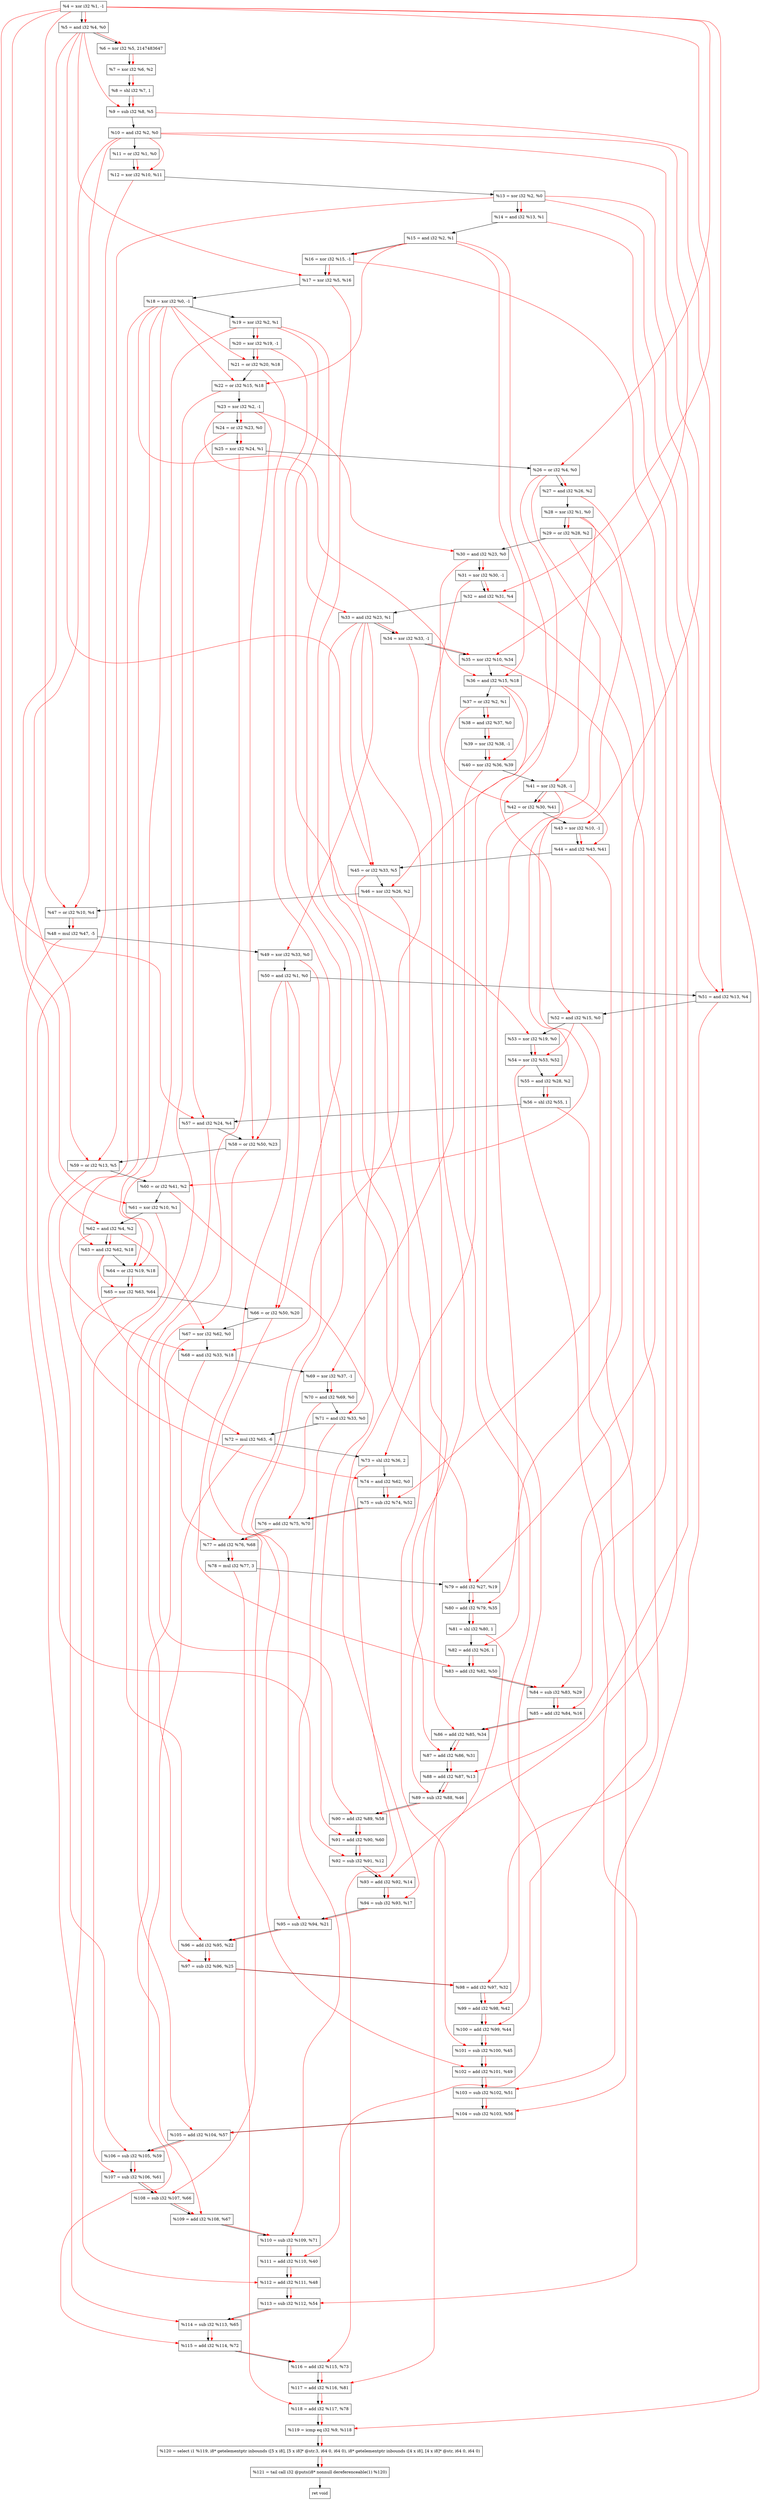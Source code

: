 digraph "DFG for'crackme' function" {
	Node0x139f2b0[shape=record, label="  %4 = xor i32 %1, -1"];
	Node0x139f370[shape=record, label="  %5 = and i32 %4, %0"];
	Node0x139f3e0[shape=record, label="  %6 = xor i32 %5, 2147483647"];
	Node0x139f450[shape=record, label="  %7 = xor i32 %6, %2"];
	Node0x139f4f0[shape=record, label="  %8 = shl i32 %7, 1"];
	Node0x139f560[shape=record, label="  %9 = sub i32 %8, %5"];
	Node0x139f5d0[shape=record, label="  %10 = and i32 %2, %0"];
	Node0x139f640[shape=record, label="  %11 = or i32 %1, %0"];
	Node0x139f6b0[shape=record, label="  %12 = xor i32 %10, %11"];
	Node0x139f720[shape=record, label="  %13 = xor i32 %2, %0"];
	Node0x139f790[shape=record, label="  %14 = and i32 %13, %1"];
	Node0x139f800[shape=record, label="  %15 = and i32 %2, %1"];
	Node0x139f870[shape=record, label="  %16 = xor i32 %15, -1"];
	Node0x139f8e0[shape=record, label="  %17 = xor i32 %5, %16"];
	Node0x139f950[shape=record, label="  %18 = xor i32 %0, -1"];
	Node0x139f9c0[shape=record, label="  %19 = xor i32 %2, %1"];
	Node0x139fa30[shape=record, label="  %20 = xor i32 %19, -1"];
	Node0x139faa0[shape=record, label="  %21 = or i32 %20, %18"];
	Node0x139fb10[shape=record, label="  %22 = or i32 %15, %18"];
	Node0x139fb80[shape=record, label="  %23 = xor i32 %2, -1"];
	Node0x139fbf0[shape=record, label="  %24 = or i32 %23, %0"];
	Node0x139fc60[shape=record, label="  %25 = xor i32 %24, %1"];
	Node0x139fcd0[shape=record, label="  %26 = or i32 %4, %0"];
	Node0x139fd40[shape=record, label="  %27 = and i32 %26, %2"];
	Node0x139fdb0[shape=record, label="  %28 = xor i32 %1, %0"];
	Node0x139fe20[shape=record, label="  %29 = or i32 %28, %2"];
	Node0x139fe90[shape=record, label="  %30 = and i32 %23, %0"];
	Node0x139ff00[shape=record, label="  %31 = xor i32 %30, -1"];
	Node0x139ff70[shape=record, label="  %32 = and i32 %31, %4"];
	Node0x13a01f0[shape=record, label="  %33 = and i32 %23, %1"];
	Node0x13a0260[shape=record, label="  %34 = xor i32 %33, -1"];
	Node0x13a02d0[shape=record, label="  %35 = xor i32 %10, %34"];
	Node0x13a0340[shape=record, label="  %36 = and i32 %15, %18"];
	Node0x13a03b0[shape=record, label="  %37 = or i32 %2, %1"];
	Node0x13a0420[shape=record, label="  %38 = and i32 %37, %0"];
	Node0x13a0490[shape=record, label="  %39 = xor i32 %38, -1"];
	Node0x13a0500[shape=record, label="  %40 = xor i32 %36, %39"];
	Node0x13a0570[shape=record, label="  %41 = xor i32 %28, -1"];
	Node0x13a05e0[shape=record, label="  %42 = or i32 %30, %41"];
	Node0x13a0650[shape=record, label="  %43 = xor i32 %10, -1"];
	Node0x13a06c0[shape=record, label="  %44 = and i32 %43, %41"];
	Node0x13a0730[shape=record, label="  %45 = or i32 %33, %5"];
	Node0x13a07a0[shape=record, label="  %46 = xor i32 %26, %2"];
	Node0x13a0810[shape=record, label="  %47 = or i32 %10, %4"];
	Node0x13a08b0[shape=record, label="  %48 = mul i32 %47, -5"];
	Node0x13a0920[shape=record, label="  %49 = xor i32 %33, %0"];
	Node0x13a0990[shape=record, label="  %50 = and i32 %1, %0"];
	Node0x13a0a00[shape=record, label="  %51 = and i32 %13, %4"];
	Node0x13a0a70[shape=record, label="  %52 = and i32 %15, %0"];
	Node0x13a0ae0[shape=record, label="  %53 = xor i32 %19, %0"];
	Node0x13a0b50[shape=record, label="  %54 = xor i32 %53, %52"];
	Node0x13a0bc0[shape=record, label="  %55 = and i32 %28, %2"];
	Node0x13a0c30[shape=record, label="  %56 = shl i32 %55, 1"];
	Node0x13a0ca0[shape=record, label="  %57 = and i32 %24, %4"];
	Node0x13a0d10[shape=record, label="  %58 = or i32 %50, %23"];
	Node0x13a0d80[shape=record, label="  %59 = or i32 %13, %5"];
	Node0x13a0df0[shape=record, label="  %60 = or i32 %41, %2"];
	Node0x13a0e60[shape=record, label="  %61 = xor i32 %10, %1"];
	Node0x13a0ed0[shape=record, label="  %62 = and i32 %4, %2"];
	Node0x13a0f40[shape=record, label="  %63 = and i32 %62, %18"];
	Node0x13a0fb0[shape=record, label="  %64 = or i32 %19, %18"];
	Node0x13a1430[shape=record, label="  %65 = xor i32 %63, %64"];
	Node0x13a14a0[shape=record, label="  %66 = or i32 %50, %20"];
	Node0x13a1510[shape=record, label="  %67 = xor i32 %62, %0"];
	Node0x13a1580[shape=record, label="  %68 = and i32 %33, %18"];
	Node0x13a15f0[shape=record, label="  %69 = xor i32 %37, -1"];
	Node0x13a1660[shape=record, label="  %70 = and i32 %69, %0"];
	Node0x13a16d0[shape=record, label="  %71 = and i32 %33, %0"];
	Node0x13a1770[shape=record, label="  %72 = mul i32 %63, -6"];
	Node0x13a1810[shape=record, label="  %73 = shl i32 %36, 2"];
	Node0x13a1880[shape=record, label="  %74 = and i32 %62, %0"];
	Node0x13a18f0[shape=record, label="  %75 = sub i32 %74, %52"];
	Node0x13a1960[shape=record, label="  %76 = add i32 %75, %70"];
	Node0x13a19d0[shape=record, label="  %77 = add i32 %76, %68"];
	Node0x13a1a70[shape=record, label="  %78 = mul i32 %77, 3"];
	Node0x13a1ae0[shape=record, label="  %79 = add i32 %27, %19"];
	Node0x13a1b50[shape=record, label="  %80 = add i32 %79, %35"];
	Node0x13a1bc0[shape=record, label="  %81 = shl i32 %80, 1"];
	Node0x13a1c30[shape=record, label="  %82 = add i32 %26, 1"];
	Node0x13a1ca0[shape=record, label="  %83 = add i32 %82, %50"];
	Node0x13a1d10[shape=record, label="  %84 = sub i32 %83, %29"];
	Node0x13a1d80[shape=record, label="  %85 = add i32 %84, %16"];
	Node0x13a1df0[shape=record, label="  %86 = add i32 %85, %34"];
	Node0x13a1e60[shape=record, label="  %87 = add i32 %86, %31"];
	Node0x13a1ed0[shape=record, label="  %88 = add i32 %87, %13"];
	Node0x13a1f40[shape=record, label="  %89 = sub i32 %88, %46"];
	Node0x13a1fb0[shape=record, label="  %90 = add i32 %89, %58"];
	Node0x13a2020[shape=record, label="  %91 = add i32 %90, %60"];
	Node0x13a2090[shape=record, label="  %92 = sub i32 %91, %12"];
	Node0x13a2100[shape=record, label="  %93 = add i32 %92, %14"];
	Node0x13a2170[shape=record, label="  %94 = sub i32 %93, %17"];
	Node0x13a21e0[shape=record, label="  %95 = sub i32 %94, %21"];
	Node0x13a2250[shape=record, label="  %96 = add i32 %95, %22"];
	Node0x13a22c0[shape=record, label="  %97 = sub i32 %96, %25"];
	Node0x13a2330[shape=record, label="  %98 = add i32 %97, %32"];
	Node0x13a23a0[shape=record, label="  %99 = add i32 %98, %42"];
	Node0x13a2410[shape=record, label="  %100 = add i32 %99, %44"];
	Node0x13a2480[shape=record, label="  %101 = sub i32 %100, %45"];
	Node0x13a24f0[shape=record, label="  %102 = add i32 %101, %49"];
	Node0x13a2560[shape=record, label="  %103 = sub i32 %102, %51"];
	Node0x13a25d0[shape=record, label="  %104 = sub i32 %103, %56"];
	Node0x13a2640[shape=record, label="  %105 = add i32 %104, %57"];
	Node0x13a26b0[shape=record, label="  %106 = sub i32 %105, %59"];
	Node0x13a2720[shape=record, label="  %107 = sub i32 %106, %61"];
	Node0x13a2790[shape=record, label="  %108 = sub i32 %107, %66"];
	Node0x13a2800[shape=record, label="  %109 = add i32 %108, %67"];
	Node0x13a2870[shape=record, label="  %110 = sub i32 %109, %71"];
	Node0x13a28e0[shape=record, label="  %111 = add i32 %110, %40"];
	Node0x13a2950[shape=record, label="  %112 = add i32 %111, %48"];
	Node0x13a29c0[shape=record, label="  %113 = sub i32 %112, %54"];
	Node0x13a2a30[shape=record, label="  %114 = sub i32 %113, %65"];
	Node0x13a2aa0[shape=record, label="  %115 = add i32 %114, %72"];
	Node0x13a2b10[shape=record, label="  %116 = add i32 %115, %73"];
	Node0x13a2b80[shape=record, label="  %117 = add i32 %116, %81"];
	Node0x13a2bf0[shape=record, label="  %118 = add i32 %117, %78"];
	Node0x13a2c60[shape=record, label="  %119 = icmp eq i32 %9, %118"];
	Node0x133f268[shape=record, label="  %120 = select i1 %119, i8* getelementptr inbounds ([5 x i8], [5 x i8]* @str.3, i64 0, i64 0), i8* getelementptr inbounds ([4 x i8], [4 x i8]* @str, i64 0, i64 0)"];
	Node0x13a2ef0[shape=record, label="  %121 = tail call i32 @puts(i8* nonnull dereferenceable(1) %120)"];
	Node0x13a2f40[shape=record, label="  ret void"];
	Node0x139f2b0 -> Node0x139f370;
	Node0x139f370 -> Node0x139f3e0;
	Node0x139f3e0 -> Node0x139f450;
	Node0x139f450 -> Node0x139f4f0;
	Node0x139f4f0 -> Node0x139f560;
	Node0x139f560 -> Node0x139f5d0;
	Node0x139f5d0 -> Node0x139f640;
	Node0x139f640 -> Node0x139f6b0;
	Node0x139f6b0 -> Node0x139f720;
	Node0x139f720 -> Node0x139f790;
	Node0x139f790 -> Node0x139f800;
	Node0x139f800 -> Node0x139f870;
	Node0x139f870 -> Node0x139f8e0;
	Node0x139f8e0 -> Node0x139f950;
	Node0x139f950 -> Node0x139f9c0;
	Node0x139f9c0 -> Node0x139fa30;
	Node0x139fa30 -> Node0x139faa0;
	Node0x139faa0 -> Node0x139fb10;
	Node0x139fb10 -> Node0x139fb80;
	Node0x139fb80 -> Node0x139fbf0;
	Node0x139fbf0 -> Node0x139fc60;
	Node0x139fc60 -> Node0x139fcd0;
	Node0x139fcd0 -> Node0x139fd40;
	Node0x139fd40 -> Node0x139fdb0;
	Node0x139fdb0 -> Node0x139fe20;
	Node0x139fe20 -> Node0x139fe90;
	Node0x139fe90 -> Node0x139ff00;
	Node0x139ff00 -> Node0x139ff70;
	Node0x139ff70 -> Node0x13a01f0;
	Node0x13a01f0 -> Node0x13a0260;
	Node0x13a0260 -> Node0x13a02d0;
	Node0x13a02d0 -> Node0x13a0340;
	Node0x13a0340 -> Node0x13a03b0;
	Node0x13a03b0 -> Node0x13a0420;
	Node0x13a0420 -> Node0x13a0490;
	Node0x13a0490 -> Node0x13a0500;
	Node0x13a0500 -> Node0x13a0570;
	Node0x13a0570 -> Node0x13a05e0;
	Node0x13a05e0 -> Node0x13a0650;
	Node0x13a0650 -> Node0x13a06c0;
	Node0x13a06c0 -> Node0x13a0730;
	Node0x13a0730 -> Node0x13a07a0;
	Node0x13a07a0 -> Node0x13a0810;
	Node0x13a0810 -> Node0x13a08b0;
	Node0x13a08b0 -> Node0x13a0920;
	Node0x13a0920 -> Node0x13a0990;
	Node0x13a0990 -> Node0x13a0a00;
	Node0x13a0a00 -> Node0x13a0a70;
	Node0x13a0a70 -> Node0x13a0ae0;
	Node0x13a0ae0 -> Node0x13a0b50;
	Node0x13a0b50 -> Node0x13a0bc0;
	Node0x13a0bc0 -> Node0x13a0c30;
	Node0x13a0c30 -> Node0x13a0ca0;
	Node0x13a0ca0 -> Node0x13a0d10;
	Node0x13a0d10 -> Node0x13a0d80;
	Node0x13a0d80 -> Node0x13a0df0;
	Node0x13a0df0 -> Node0x13a0e60;
	Node0x13a0e60 -> Node0x13a0ed0;
	Node0x13a0ed0 -> Node0x13a0f40;
	Node0x13a0f40 -> Node0x13a0fb0;
	Node0x13a0fb0 -> Node0x13a1430;
	Node0x13a1430 -> Node0x13a14a0;
	Node0x13a14a0 -> Node0x13a1510;
	Node0x13a1510 -> Node0x13a1580;
	Node0x13a1580 -> Node0x13a15f0;
	Node0x13a15f0 -> Node0x13a1660;
	Node0x13a1660 -> Node0x13a16d0;
	Node0x13a16d0 -> Node0x13a1770;
	Node0x13a1770 -> Node0x13a1810;
	Node0x13a1810 -> Node0x13a1880;
	Node0x13a1880 -> Node0x13a18f0;
	Node0x13a18f0 -> Node0x13a1960;
	Node0x13a1960 -> Node0x13a19d0;
	Node0x13a19d0 -> Node0x13a1a70;
	Node0x13a1a70 -> Node0x13a1ae0;
	Node0x13a1ae0 -> Node0x13a1b50;
	Node0x13a1b50 -> Node0x13a1bc0;
	Node0x13a1bc0 -> Node0x13a1c30;
	Node0x13a1c30 -> Node0x13a1ca0;
	Node0x13a1ca0 -> Node0x13a1d10;
	Node0x13a1d10 -> Node0x13a1d80;
	Node0x13a1d80 -> Node0x13a1df0;
	Node0x13a1df0 -> Node0x13a1e60;
	Node0x13a1e60 -> Node0x13a1ed0;
	Node0x13a1ed0 -> Node0x13a1f40;
	Node0x13a1f40 -> Node0x13a1fb0;
	Node0x13a1fb0 -> Node0x13a2020;
	Node0x13a2020 -> Node0x13a2090;
	Node0x13a2090 -> Node0x13a2100;
	Node0x13a2100 -> Node0x13a2170;
	Node0x13a2170 -> Node0x13a21e0;
	Node0x13a21e0 -> Node0x13a2250;
	Node0x13a2250 -> Node0x13a22c0;
	Node0x13a22c0 -> Node0x13a2330;
	Node0x13a2330 -> Node0x13a23a0;
	Node0x13a23a0 -> Node0x13a2410;
	Node0x13a2410 -> Node0x13a2480;
	Node0x13a2480 -> Node0x13a24f0;
	Node0x13a24f0 -> Node0x13a2560;
	Node0x13a2560 -> Node0x13a25d0;
	Node0x13a25d0 -> Node0x13a2640;
	Node0x13a2640 -> Node0x13a26b0;
	Node0x13a26b0 -> Node0x13a2720;
	Node0x13a2720 -> Node0x13a2790;
	Node0x13a2790 -> Node0x13a2800;
	Node0x13a2800 -> Node0x13a2870;
	Node0x13a2870 -> Node0x13a28e0;
	Node0x13a28e0 -> Node0x13a2950;
	Node0x13a2950 -> Node0x13a29c0;
	Node0x13a29c0 -> Node0x13a2a30;
	Node0x13a2a30 -> Node0x13a2aa0;
	Node0x13a2aa0 -> Node0x13a2b10;
	Node0x13a2b10 -> Node0x13a2b80;
	Node0x13a2b80 -> Node0x13a2bf0;
	Node0x13a2bf0 -> Node0x13a2c60;
	Node0x13a2c60 -> Node0x133f268;
	Node0x133f268 -> Node0x13a2ef0;
	Node0x13a2ef0 -> Node0x13a2f40;
edge [color=red]
	Node0x139f2b0 -> Node0x139f370;
	Node0x139f370 -> Node0x139f3e0;
	Node0x139f3e0 -> Node0x139f450;
	Node0x139f450 -> Node0x139f4f0;
	Node0x139f4f0 -> Node0x139f560;
	Node0x139f370 -> Node0x139f560;
	Node0x139f5d0 -> Node0x139f6b0;
	Node0x139f640 -> Node0x139f6b0;
	Node0x139f720 -> Node0x139f790;
	Node0x139f800 -> Node0x139f870;
	Node0x139f370 -> Node0x139f8e0;
	Node0x139f870 -> Node0x139f8e0;
	Node0x139f9c0 -> Node0x139fa30;
	Node0x139fa30 -> Node0x139faa0;
	Node0x139f950 -> Node0x139faa0;
	Node0x139f800 -> Node0x139fb10;
	Node0x139f950 -> Node0x139fb10;
	Node0x139fb80 -> Node0x139fbf0;
	Node0x139fbf0 -> Node0x139fc60;
	Node0x139f2b0 -> Node0x139fcd0;
	Node0x139fcd0 -> Node0x139fd40;
	Node0x139fdb0 -> Node0x139fe20;
	Node0x139fb80 -> Node0x139fe90;
	Node0x139fe90 -> Node0x139ff00;
	Node0x139ff00 -> Node0x139ff70;
	Node0x139f2b0 -> Node0x139ff70;
	Node0x139fb80 -> Node0x13a01f0;
	Node0x13a01f0 -> Node0x13a0260;
	Node0x139f5d0 -> Node0x13a02d0;
	Node0x13a0260 -> Node0x13a02d0;
	Node0x139f800 -> Node0x13a0340;
	Node0x139f950 -> Node0x13a0340;
	Node0x13a03b0 -> Node0x13a0420;
	Node0x13a0420 -> Node0x13a0490;
	Node0x13a0340 -> Node0x13a0500;
	Node0x13a0490 -> Node0x13a0500;
	Node0x139fdb0 -> Node0x13a0570;
	Node0x139fe90 -> Node0x13a05e0;
	Node0x13a0570 -> Node0x13a05e0;
	Node0x139f5d0 -> Node0x13a0650;
	Node0x13a0650 -> Node0x13a06c0;
	Node0x13a0570 -> Node0x13a06c0;
	Node0x13a01f0 -> Node0x13a0730;
	Node0x139f370 -> Node0x13a0730;
	Node0x139fcd0 -> Node0x13a07a0;
	Node0x139f5d0 -> Node0x13a0810;
	Node0x139f2b0 -> Node0x13a0810;
	Node0x13a0810 -> Node0x13a08b0;
	Node0x13a01f0 -> Node0x13a0920;
	Node0x139f720 -> Node0x13a0a00;
	Node0x139f2b0 -> Node0x13a0a00;
	Node0x139f800 -> Node0x13a0a70;
	Node0x139f9c0 -> Node0x13a0ae0;
	Node0x13a0ae0 -> Node0x13a0b50;
	Node0x13a0a70 -> Node0x13a0b50;
	Node0x139fdb0 -> Node0x13a0bc0;
	Node0x13a0bc0 -> Node0x13a0c30;
	Node0x139fbf0 -> Node0x13a0ca0;
	Node0x139f2b0 -> Node0x13a0ca0;
	Node0x13a0990 -> Node0x13a0d10;
	Node0x139fb80 -> Node0x13a0d10;
	Node0x139f720 -> Node0x13a0d80;
	Node0x139f370 -> Node0x13a0d80;
	Node0x13a0570 -> Node0x13a0df0;
	Node0x139f5d0 -> Node0x13a0e60;
	Node0x139f2b0 -> Node0x13a0ed0;
	Node0x13a0ed0 -> Node0x13a0f40;
	Node0x139f950 -> Node0x13a0f40;
	Node0x139f9c0 -> Node0x13a0fb0;
	Node0x139f950 -> Node0x13a0fb0;
	Node0x13a0f40 -> Node0x13a1430;
	Node0x13a0fb0 -> Node0x13a1430;
	Node0x13a0990 -> Node0x13a14a0;
	Node0x139fa30 -> Node0x13a14a0;
	Node0x13a0ed0 -> Node0x13a1510;
	Node0x13a01f0 -> Node0x13a1580;
	Node0x139f950 -> Node0x13a1580;
	Node0x13a03b0 -> Node0x13a15f0;
	Node0x13a15f0 -> Node0x13a1660;
	Node0x13a01f0 -> Node0x13a16d0;
	Node0x13a0f40 -> Node0x13a1770;
	Node0x13a0340 -> Node0x13a1810;
	Node0x13a0ed0 -> Node0x13a1880;
	Node0x13a1880 -> Node0x13a18f0;
	Node0x13a0a70 -> Node0x13a18f0;
	Node0x13a18f0 -> Node0x13a1960;
	Node0x13a1660 -> Node0x13a1960;
	Node0x13a1960 -> Node0x13a19d0;
	Node0x13a1580 -> Node0x13a19d0;
	Node0x13a19d0 -> Node0x13a1a70;
	Node0x139fd40 -> Node0x13a1ae0;
	Node0x139f9c0 -> Node0x13a1ae0;
	Node0x13a1ae0 -> Node0x13a1b50;
	Node0x13a02d0 -> Node0x13a1b50;
	Node0x13a1b50 -> Node0x13a1bc0;
	Node0x139fcd0 -> Node0x13a1c30;
	Node0x13a1c30 -> Node0x13a1ca0;
	Node0x13a0990 -> Node0x13a1ca0;
	Node0x13a1ca0 -> Node0x13a1d10;
	Node0x139fe20 -> Node0x13a1d10;
	Node0x13a1d10 -> Node0x13a1d80;
	Node0x139f870 -> Node0x13a1d80;
	Node0x13a1d80 -> Node0x13a1df0;
	Node0x13a0260 -> Node0x13a1df0;
	Node0x13a1df0 -> Node0x13a1e60;
	Node0x139ff00 -> Node0x13a1e60;
	Node0x13a1e60 -> Node0x13a1ed0;
	Node0x139f720 -> Node0x13a1ed0;
	Node0x13a1ed0 -> Node0x13a1f40;
	Node0x13a07a0 -> Node0x13a1f40;
	Node0x13a1f40 -> Node0x13a1fb0;
	Node0x13a0d10 -> Node0x13a1fb0;
	Node0x13a1fb0 -> Node0x13a2020;
	Node0x13a0df0 -> Node0x13a2020;
	Node0x13a2020 -> Node0x13a2090;
	Node0x139f6b0 -> Node0x13a2090;
	Node0x13a2090 -> Node0x13a2100;
	Node0x139f790 -> Node0x13a2100;
	Node0x13a2100 -> Node0x13a2170;
	Node0x139f8e0 -> Node0x13a2170;
	Node0x13a2170 -> Node0x13a21e0;
	Node0x139faa0 -> Node0x13a21e0;
	Node0x13a21e0 -> Node0x13a2250;
	Node0x139fb10 -> Node0x13a2250;
	Node0x13a2250 -> Node0x13a22c0;
	Node0x139fc60 -> Node0x13a22c0;
	Node0x13a22c0 -> Node0x13a2330;
	Node0x139ff70 -> Node0x13a2330;
	Node0x13a2330 -> Node0x13a23a0;
	Node0x13a05e0 -> Node0x13a23a0;
	Node0x13a23a0 -> Node0x13a2410;
	Node0x13a06c0 -> Node0x13a2410;
	Node0x13a2410 -> Node0x13a2480;
	Node0x13a0730 -> Node0x13a2480;
	Node0x13a2480 -> Node0x13a24f0;
	Node0x13a0920 -> Node0x13a24f0;
	Node0x13a24f0 -> Node0x13a2560;
	Node0x13a0a00 -> Node0x13a2560;
	Node0x13a2560 -> Node0x13a25d0;
	Node0x13a0c30 -> Node0x13a25d0;
	Node0x13a25d0 -> Node0x13a2640;
	Node0x13a0ca0 -> Node0x13a2640;
	Node0x13a2640 -> Node0x13a26b0;
	Node0x13a0d80 -> Node0x13a26b0;
	Node0x13a26b0 -> Node0x13a2720;
	Node0x13a0e60 -> Node0x13a2720;
	Node0x13a2720 -> Node0x13a2790;
	Node0x13a14a0 -> Node0x13a2790;
	Node0x13a2790 -> Node0x13a2800;
	Node0x13a1510 -> Node0x13a2800;
	Node0x13a2800 -> Node0x13a2870;
	Node0x13a16d0 -> Node0x13a2870;
	Node0x13a2870 -> Node0x13a28e0;
	Node0x13a0500 -> Node0x13a28e0;
	Node0x13a28e0 -> Node0x13a2950;
	Node0x13a08b0 -> Node0x13a2950;
	Node0x13a2950 -> Node0x13a29c0;
	Node0x13a0b50 -> Node0x13a29c0;
	Node0x13a29c0 -> Node0x13a2a30;
	Node0x13a1430 -> Node0x13a2a30;
	Node0x13a2a30 -> Node0x13a2aa0;
	Node0x13a1770 -> Node0x13a2aa0;
	Node0x13a2aa0 -> Node0x13a2b10;
	Node0x13a1810 -> Node0x13a2b10;
	Node0x13a2b10 -> Node0x13a2b80;
	Node0x13a1bc0 -> Node0x13a2b80;
	Node0x13a2b80 -> Node0x13a2bf0;
	Node0x13a1a70 -> Node0x13a2bf0;
	Node0x139f560 -> Node0x13a2c60;
	Node0x13a2bf0 -> Node0x13a2c60;
	Node0x13a2c60 -> Node0x133f268;
	Node0x133f268 -> Node0x13a2ef0;
}
